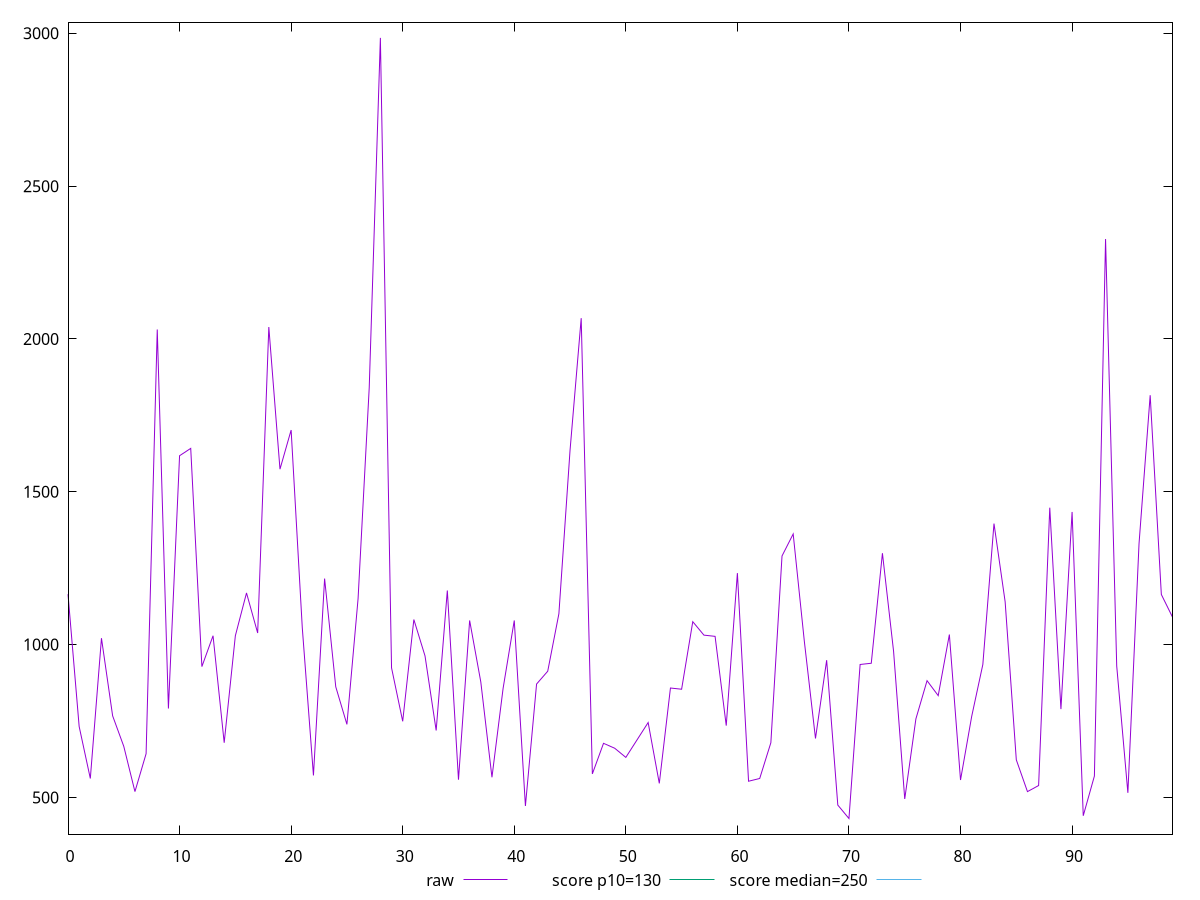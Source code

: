 reset

$raw <<EOF
0 1165.000000000001
1 732
2 562
3 1021
4 767
5 667.0000000000009
6 519
7 643
8 2031.0000000000036
9 791
10 1618.0000000000018
11 1642.0000000000036
12 928
13 1029
14 679
15 1029
16 1168.9999999999982
17 1038
18 2038.9999999999982
19 1574
20 1702
21 1055.0000000000018
22 571.9999999999982
23 1215.999999999999
24 862
25 738.9999999999991
26 1149.9999999999973
27 1840.9999999999964
28 2984.9999999999973
29 924
30 749
31 1082.0000000000018
32 963
33 719
34 1177.0000000000018
35 558
36 1078.999999999999
37 878
38 566
39 856.9999999999982
40 1079
41 472
42 870.9999999999982
43 913
44 1100.9999999999982
45 1636
46 2067.9999999999964
47 577
48 677
49 660.9999999999991
50 631
51 688.0000000000009
52 745
53 546
54 858
55 853.9999999999982
56 1074.9999999999982
57 1031
58 1027.0000000000018
59 735
60 1233.9999999999982
61 553
62 562
63 679
64 1290
65 1362.0000000000018
66 1011
67 693
68 949.0000000000009
69 475
70 431
71 934.9999999999991
72 939.0000000000018
73 1299
74 978
75 495
76 757.0000000000009
77 882
78 833
79 1033
80 557
81 765.0000000000009
82 935
83 1395.9999999999982
84 1140.0000000000018
85 623
86 519
87 539
88 1447.9999999999982
89 789
90 1433.9999999999964
91 440
92 570
93 2326.999999999998
94 930
95 515
96 1329.9999999999964
97 1815.999999999999
98 1164
99 1089.9999999999982
EOF

set key outside below
set xrange [0:99]
set yrange [379.9200000000001:3036.079999999997]
set trange [379.9200000000001:3036.079999999997]
set terminal svg size 640, 500 enhanced background rgb 'white'
set output "report_00015_2021-02-09T16-11-33.973Z/max-potential-fid/samples/pages+cached/raw/values.svg"

plot $raw title "raw" with line, \
     130 title "score p10=130", \
     250 title "score median=250"

reset
